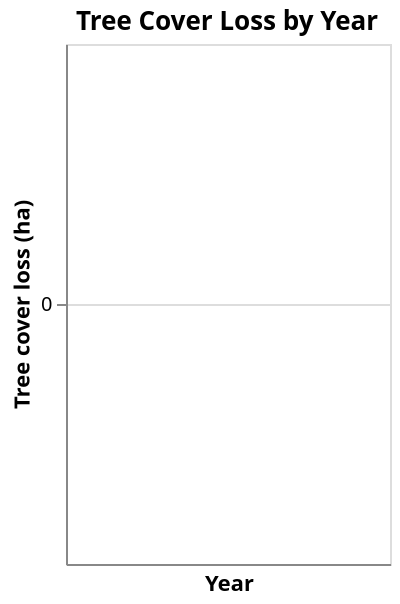 {
  "$schema":"https://vega.github.io/schema/vega-lite/v5.json",
  "width":"container",
  "height":260,
  "title":"Tree Cover Loss by Year",
  "params": [
    {
      "name": "selected_state",
      "value": "All",
      "bind": {
        "input": "select",
        "name": "State: ",
        "options": [
          "All",
          "Johor",
          "Kedah", 
          "Kelantan",
          "Kuala Lumpur",
          "Labuan",
          "Melaka",
          "Negeri Sembilan",
          "Pahang",
          "Perak",
          "Perlis",
          "Pulau Pinang",
          "Putrajaya",
          "Sabah",
          "Sarawak",
          "Selangor",
          "Terengganu"
        ]
      }
    }
  ],
  "transform": [
    {
      "filter": "selected_state == 'All' || datum.state == selected_state"
    },
    {
      "aggregate": [{"op": "sum", "field": "loss_ha", "as": "total_loss"}],
      "groupby": ["year"]
    }
  ],
  "mark":{"type":"bar","size":20},
  "encoding":{
    "x":{"field":"year","type":"temporal","title":"Year"},
    "y":{"field":"total_loss","type":"quantitative","title":"Tree cover loss (ha)"},
    "color":{
      "field":"total_loss",
      "type":"quantitative",
      "title":"Loss (ha)",
      "legend": null,
      "scale":{
        "range":["#fee2e2","#dc2626"],
        "type":"linear"
      }
    },
    "tooltip": [
      {"field":"year","type":"temporal","title":"Year"},
      {"field":"total_loss","type":"quantitative","title":"Loss (ha)","format":","}
    ]
  },
  "data":{"name":"loss"}
}

